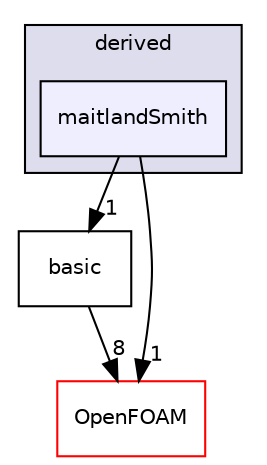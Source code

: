 digraph "src/lagrangian/molecularDynamics/potential/pairPotential/derived/maitlandSmith" {
  bgcolor=transparent;
  compound=true
  node [ fontsize="10", fontname="Helvetica"];
  edge [ labelfontsize="10", labelfontname="Helvetica"];
  subgraph clusterdir_127cbda186355f052767641ca8d002f6 {
    graph [ bgcolor="#ddddee", pencolor="black", label="derived" fontname="Helvetica", fontsize="10", URL="dir_127cbda186355f052767641ca8d002f6.html"]
  dir_f23e86718f8a049587283ae156e2fd3f [shape=box, label="maitlandSmith", style="filled", fillcolor="#eeeeff", pencolor="black", URL="dir_f23e86718f8a049587283ae156e2fd3f.html"];
  }
  dir_af06faa01f54f232122be5fb12cfebde [shape=box label="basic" URL="dir_af06faa01f54f232122be5fb12cfebde.html"];
  dir_c5473ff19b20e6ec4dfe5c310b3778a8 [shape=box label="OpenFOAM" color="red" URL="dir_c5473ff19b20e6ec4dfe5c310b3778a8.html"];
  dir_f23e86718f8a049587283ae156e2fd3f->dir_af06faa01f54f232122be5fb12cfebde [headlabel="1", labeldistance=1.5 headhref="dir_001667_001660.html"];
  dir_f23e86718f8a049587283ae156e2fd3f->dir_c5473ff19b20e6ec4dfe5c310b3778a8 [headlabel="1", labeldistance=1.5 headhref="dir_001667_001898.html"];
  dir_af06faa01f54f232122be5fb12cfebde->dir_c5473ff19b20e6ec4dfe5c310b3778a8 [headlabel="8", labeldistance=1.5 headhref="dir_001660_001898.html"];
}
